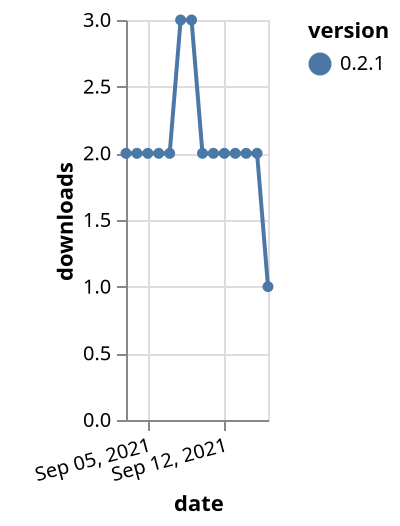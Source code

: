 {"$schema": "https://vega.github.io/schema/vega-lite/v5.json", "description": "A simple bar chart with embedded data.", "data": {"values": [{"date": "2021-09-03", "total": 2983, "delta": 2, "version": "0.2.1"}, {"date": "2021-09-04", "total": 2985, "delta": 2, "version": "0.2.1"}, {"date": "2021-09-05", "total": 2987, "delta": 2, "version": "0.2.1"}, {"date": "2021-09-06", "total": 2989, "delta": 2, "version": "0.2.1"}, {"date": "2021-09-07", "total": 2991, "delta": 2, "version": "0.2.1"}, {"date": "2021-09-08", "total": 2994, "delta": 3, "version": "0.2.1"}, {"date": "2021-09-09", "total": 2997, "delta": 3, "version": "0.2.1"}, {"date": "2021-09-10", "total": 2999, "delta": 2, "version": "0.2.1"}, {"date": "2021-09-11", "total": 3001, "delta": 2, "version": "0.2.1"}, {"date": "2021-09-12", "total": 3003, "delta": 2, "version": "0.2.1"}, {"date": "2021-09-13", "total": 3005, "delta": 2, "version": "0.2.1"}, {"date": "2021-09-14", "total": 3007, "delta": 2, "version": "0.2.1"}, {"date": "2021-09-15", "total": 3009, "delta": 2, "version": "0.2.1"}, {"date": "2021-09-16", "total": 3010, "delta": 1, "version": "0.2.1"}]}, "width": "container", "mark": {"type": "line", "point": {"filled": true}}, "encoding": {"x": {"field": "date", "type": "temporal", "timeUnit": "yearmonthdate", "title": "date", "axis": {"labelAngle": -15}}, "y": {"field": "delta", "type": "quantitative", "title": "downloads"}, "color": {"field": "version", "type": "nominal"}, "tooltip": {"field": "delta"}}}